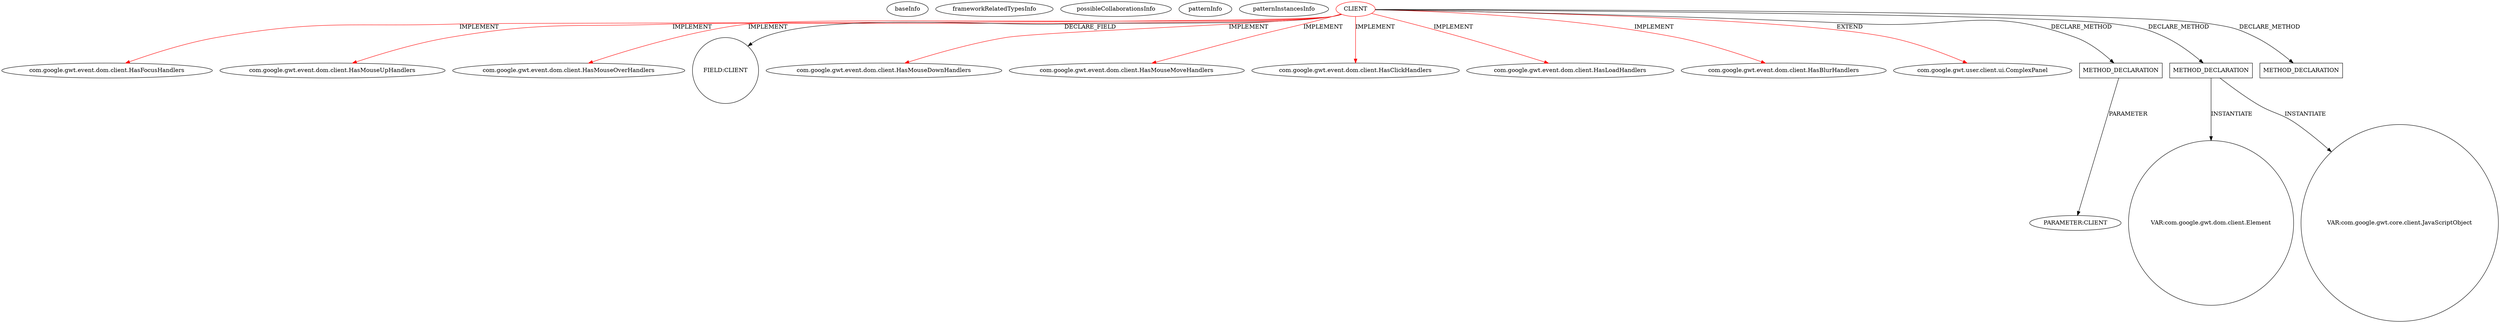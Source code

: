 digraph {
baseInfo[graphId=599,category="pattern",isAnonymous=false,possibleRelation=false]
frameworkRelatedTypesInfo[0="com.google.gwt.event.dom.client.HasClickHandlers",1="com.google.gwt.user.client.ui.ComplexPanel",2="com.google.gwt.event.dom.client.HasBlurHandlers",3="com.google.gwt.event.dom.client.HasMouseOverHandlers",4="com.google.gwt.event.dom.client.HasMouseMoveHandlers",5="com.google.gwt.event.dom.client.HasMouseDownHandlers",6="com.google.gwt.event.dom.client.HasMouseUpHandlers",7="com.google.gwt.event.dom.client.HasLoadHandlers",8="com.google.gwt.event.dom.client.HasFocusHandlers"]
possibleCollaborationsInfo[]
patternInfo[frequency=4.0,patternRootClient=0]
patternInstancesInfo[0="mguiral-GwtSvgLib~/mguiral-GwtSvgLib/GwtSvgLib-master/src/gwt/html5/svg/client/user/ui/SVGSymbolWidget.java~SVGSymbolWidget~3998",1="mguiral-GwtSvgLib~/mguiral-GwtSvgLib/GwtSvgLib-master/src/gwt/html5/svg/client/user/ui/SVGTextContentWidget.java~SVGTextContentWidget~3987",2="mguiral-GwtSvgLib~/mguiral-GwtSvgLib/GwtSvgLib-master/src/gwt/html5/svg/client/user/ui/SVGGraphicalWidget.java~SVGGraphicalWidget~3974",3="mguiral-GwtSvgLib~/mguiral-GwtSvgLib/GwtSvgLib-master/src/gwt/html5/svg/client/user/ui/SVGSwitchWidget.java~SVGSwitchWidget~4001"]
2[label="com.google.gwt.event.dom.client.HasFocusHandlers",vertexType="FRAMEWORK_INTERFACE_TYPE",isFrameworkType=false]
0[label="CLIENT",vertexType="ROOT_CLIENT_CLASS_DECLARATION",isFrameworkType=false,color=red]
6[label="com.google.gwt.event.dom.client.HasMouseUpHandlers",vertexType="FRAMEWORK_INTERFACE_TYPE",isFrameworkType=false]
7[label="com.google.gwt.event.dom.client.HasMouseOverHandlers",vertexType="FRAMEWORK_INTERFACE_TYPE",isFrameworkType=false]
11[label="FIELD:CLIENT",vertexType="FIELD_DECLARATION",isFrameworkType=false,shape=circle]
5[label="com.google.gwt.event.dom.client.HasMouseDownHandlers",vertexType="FRAMEWORK_INTERFACE_TYPE",isFrameworkType=false]
8[label="com.google.gwt.event.dom.client.HasMouseMoveHandlers",vertexType="FRAMEWORK_INTERFACE_TYPE",isFrameworkType=false]
4[label="com.google.gwt.event.dom.client.HasClickHandlers",vertexType="FRAMEWORK_INTERFACE_TYPE",isFrameworkType=false]
10[label="com.google.gwt.event.dom.client.HasLoadHandlers",vertexType="FRAMEWORK_INTERFACE_TYPE",isFrameworkType=false]
3[label="com.google.gwt.event.dom.client.HasBlurHandlers",vertexType="FRAMEWORK_INTERFACE_TYPE",isFrameworkType=false]
1[label="com.google.gwt.user.client.ui.ComplexPanel",vertexType="FRAMEWORK_CLASS_TYPE",isFrameworkType=false]
144[label="METHOD_DECLARATION",vertexType="CLIENT_METHOD_DECLARATION",isFrameworkType=false,shape=box]
146[label="PARAMETER:CLIENT",vertexType="PARAMETER_DECLARATION",isFrameworkType=false]
117[label="METHOD_DECLARATION",vertexType="CLIENT_METHOD_DECLARATION",isFrameworkType=false,shape=box]
123[label="VAR:com.google.gwt.dom.client.Element",vertexType="VARIABLE_EXPRESION",isFrameworkType=false,shape=circle]
120[label="VAR:com.google.gwt.core.client.JavaScriptObject",vertexType="VARIABLE_EXPRESION",isFrameworkType=false,shape=circle]
126[label="METHOD_DECLARATION",vertexType="CLIENT_METHOD_DECLARATION",isFrameworkType=false,shape=box]
0->4[label="IMPLEMENT",color=red]
0->1[label="EXTEND",color=red]
0->3[label="IMPLEMENT",color=red]
0->11[label="DECLARE_FIELD"]
117->120[label="INSTANTIATE"]
144->146[label="PARAMETER"]
0->7[label="IMPLEMENT",color=red]
0->8[label="IMPLEMENT",color=red]
117->123[label="INSTANTIATE"]
0->5[label="IMPLEMENT",color=red]
0->117[label="DECLARE_METHOD"]
0->6[label="IMPLEMENT",color=red]
0->126[label="DECLARE_METHOD"]
0->10[label="IMPLEMENT",color=red]
0->144[label="DECLARE_METHOD"]
0->2[label="IMPLEMENT",color=red]
}
